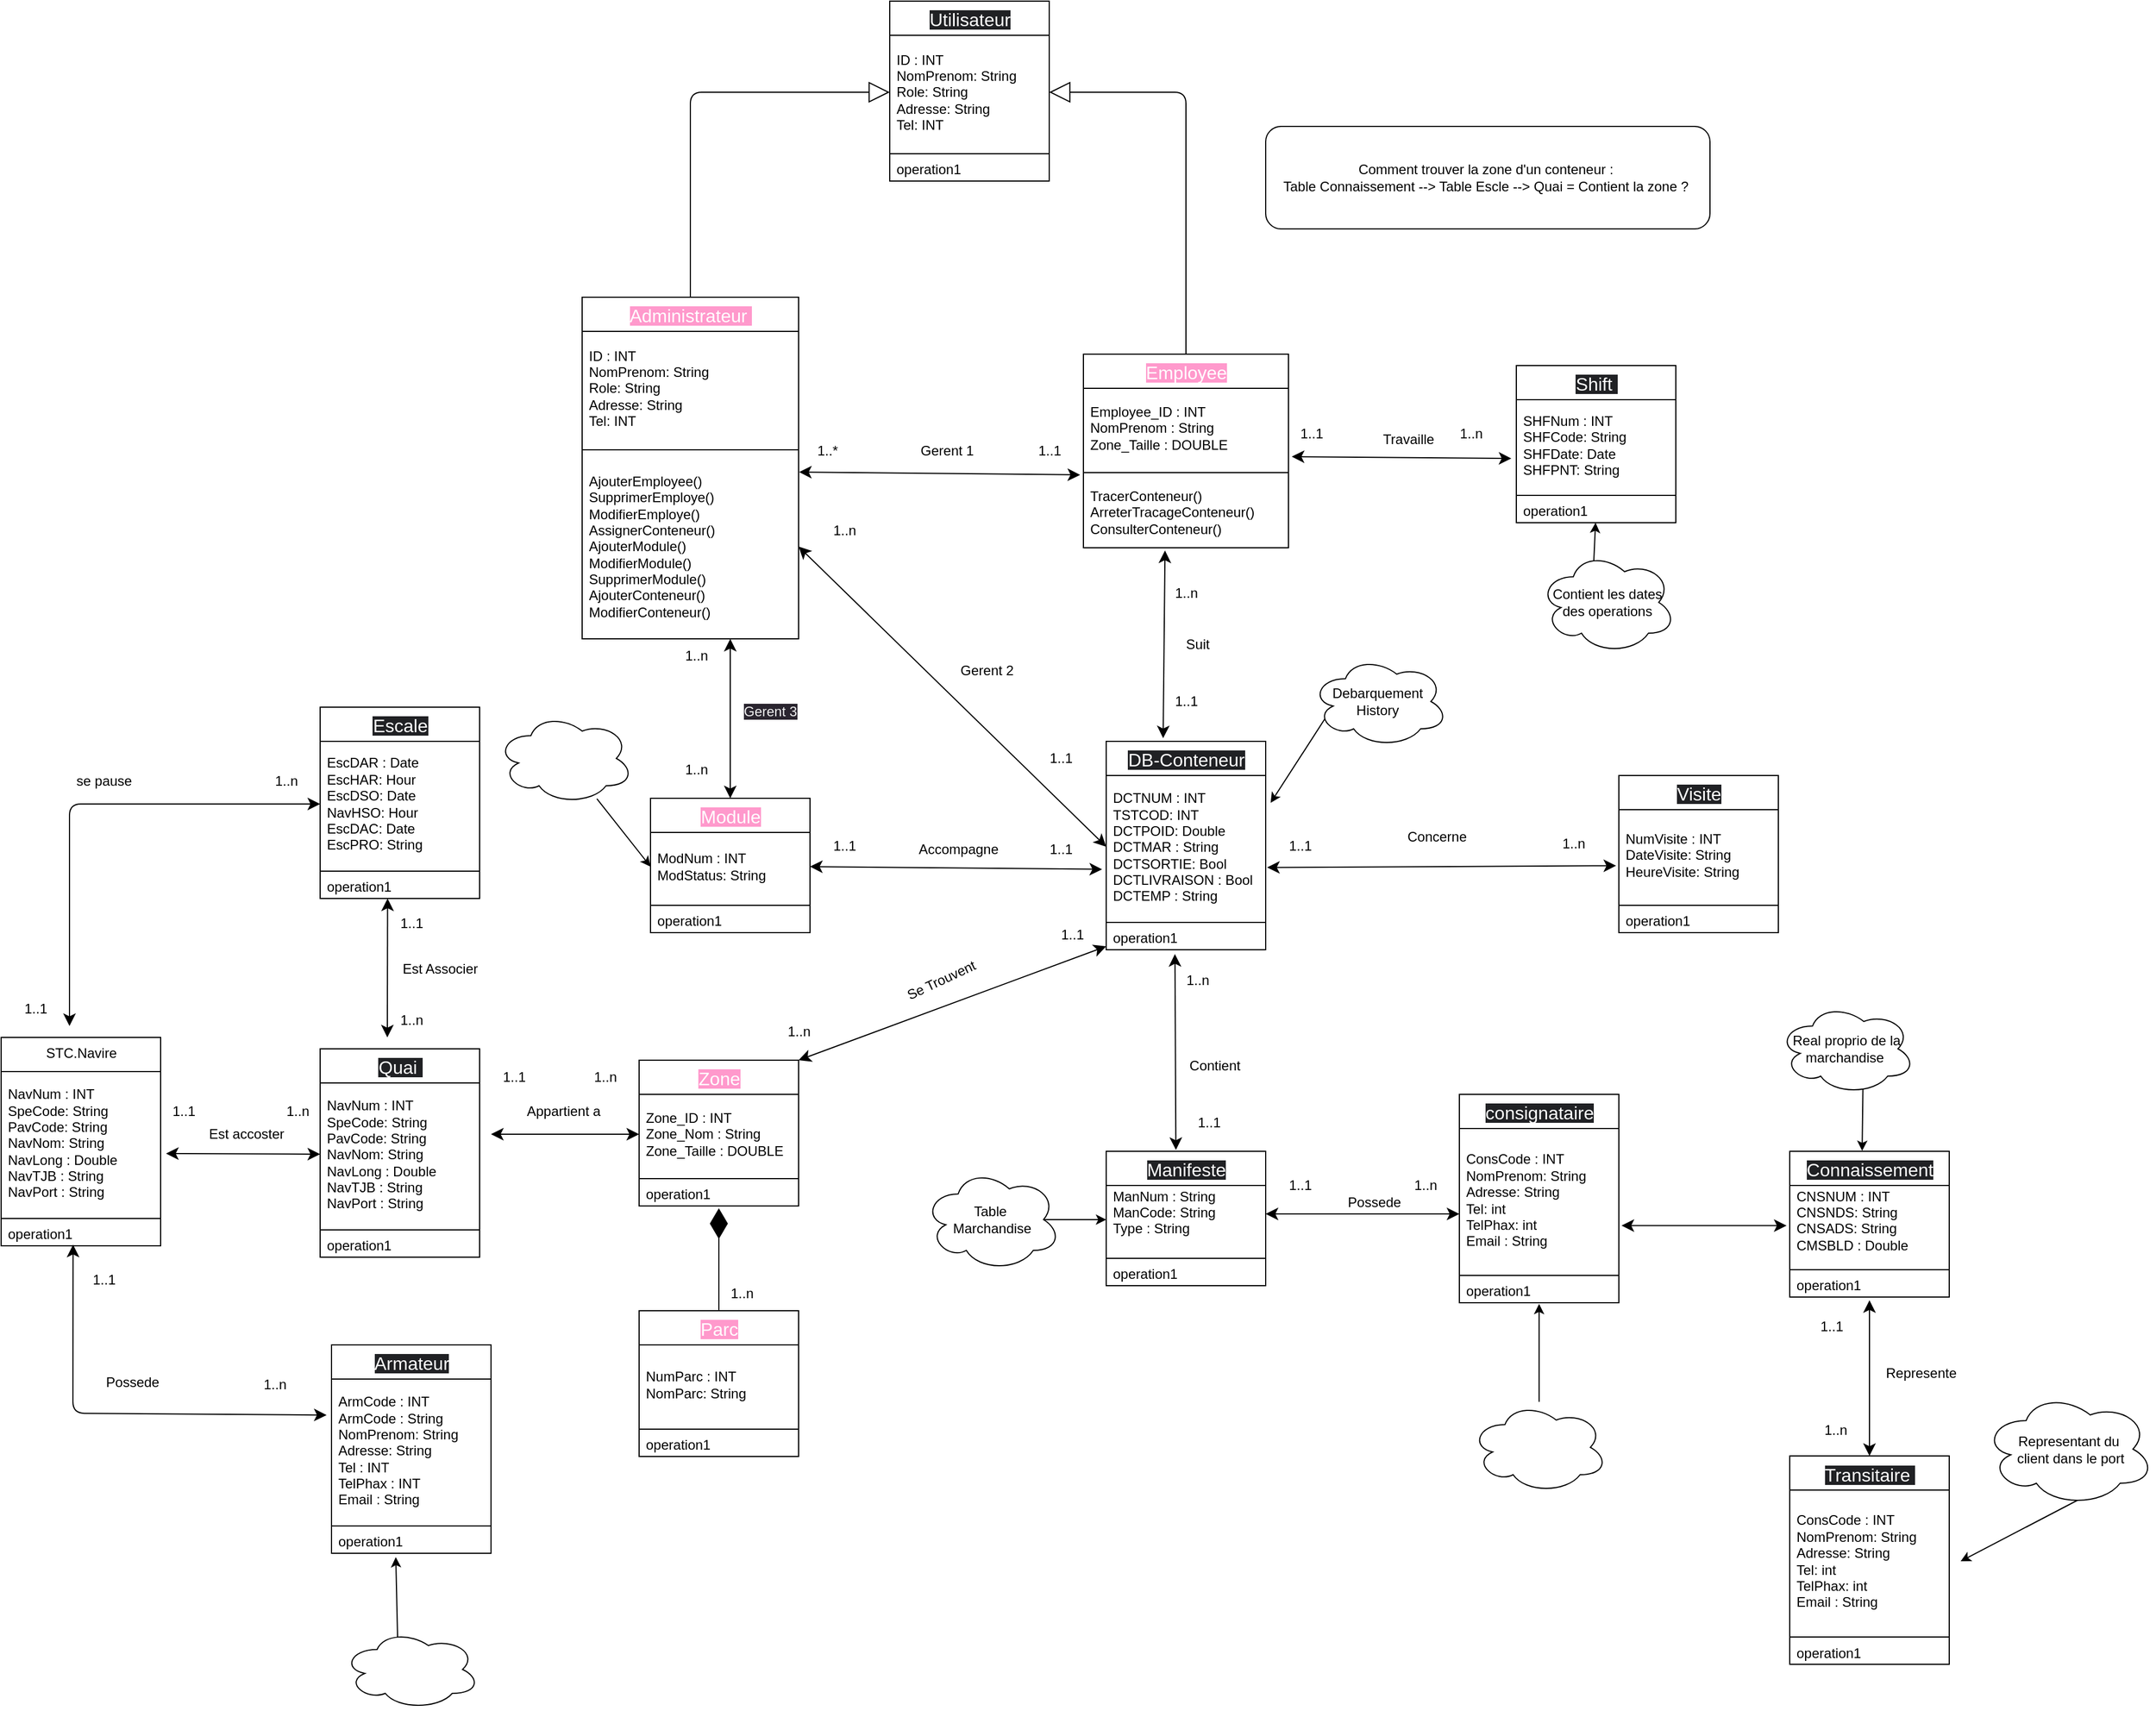 <mxfile>
    <diagram id="-SLYa7uZ8JZ05PMzf6wq" name="Page-1">
        <mxGraphModel dx="1922" dy="-532" grid="1" gridSize="10" guides="1" tooltips="1" connect="1" arrows="1" fold="1" page="1" pageScale="1" pageWidth="850" pageHeight="1100" math="0" shadow="0">
            <root>
                <mxCell id="0"/>
                <mxCell id="1" parent="0"/>
                <mxCell id="2" value="STC.Navire" style="swimlane;fontStyle=0;align=center;verticalAlign=top;childLayout=stackLayout;horizontal=1;startSize=30;horizontalStack=0;resizeParent=1;resizeParentMax=0;resizeLast=0;collapsible=0;marginBottom=0;html=1;" parent="1" vertex="1">
                    <mxGeometry x="-260" y="2230" width="140" height="183" as="geometry"/>
                </mxCell>
                <mxCell id="4" value="NavNum : INT&amp;nbsp;&lt;br&gt;SpeCode: String&lt;br&gt;PavCode: String&amp;nbsp;&lt;br&gt;NavNom: String&amp;nbsp;&lt;br&gt;NavLong : Double&amp;nbsp;&lt;br&gt;NavTJB : String&amp;nbsp;&lt;br&gt;NavPort : String&amp;nbsp;" style="text;html=1;strokeColor=none;fillColor=none;align=left;verticalAlign=middle;spacingLeft=4;spacingRight=4;overflow=hidden;rotatable=0;points=[[0,0.5],[1,0.5]];portConstraint=eastwest;" parent="2" vertex="1">
                    <mxGeometry y="30" width="140" height="125" as="geometry"/>
                </mxCell>
                <mxCell id="7" value="" style="line;strokeWidth=1;fillColor=none;align=left;verticalAlign=middle;spacingTop=-1;spacingLeft=3;spacingRight=3;rotatable=0;labelPosition=right;points=[];portConstraint=eastwest;" parent="2" vertex="1">
                    <mxGeometry y="155" width="140" height="8" as="geometry"/>
                </mxCell>
                <mxCell id="9" value="operation1" style="text;html=1;strokeColor=none;fillColor=none;align=left;verticalAlign=middle;spacingLeft=4;spacingRight=4;overflow=hidden;rotatable=0;points=[[0,0.5],[1,0.5]];portConstraint=eastwest;" parent="2" vertex="1">
                    <mxGeometry y="163" width="140" height="20" as="geometry"/>
                </mxCell>
                <mxCell id="14" value="&lt;span style=&quot;font-size: 16px; text-align: start; background-color: rgb(32, 33, 36);&quot;&gt;&lt;font color=&quot;#ffffff&quot;&gt;Armateur&lt;/font&gt;&lt;/span&gt;" style="swimlane;fontStyle=0;align=center;verticalAlign=top;childLayout=stackLayout;horizontal=1;startSize=30;horizontalStack=0;resizeParent=1;resizeParentMax=0;resizeLast=0;collapsible=0;marginBottom=0;html=1;" parent="1" vertex="1">
                    <mxGeometry x="30" y="2500" width="140" height="183" as="geometry"/>
                </mxCell>
                <mxCell id="15" value="ArmCode : INT&amp;nbsp;&lt;br&gt;ArmCode : String&lt;br&gt;NomPrenom: String&amp;nbsp;&lt;br&gt;Adresse: String&amp;nbsp;&lt;br&gt;Tel : INT&amp;nbsp;&lt;br&gt;TelPhax : INT&amp;nbsp;&lt;br&gt;Email : String&amp;nbsp;&amp;nbsp;" style="text;html=1;strokeColor=none;fillColor=none;align=left;verticalAlign=middle;spacingLeft=4;spacingRight=4;overflow=hidden;rotatable=0;points=[[0,0.5],[1,0.5]];portConstraint=eastwest;" parent="14" vertex="1">
                    <mxGeometry y="30" width="140" height="125" as="geometry"/>
                </mxCell>
                <mxCell id="16" value="" style="line;strokeWidth=1;fillColor=none;align=left;verticalAlign=middle;spacingTop=-1;spacingLeft=3;spacingRight=3;rotatable=0;labelPosition=right;points=[];portConstraint=eastwest;" parent="14" vertex="1">
                    <mxGeometry y="155" width="140" height="8" as="geometry"/>
                </mxCell>
                <mxCell id="17" value="operation1" style="text;html=1;strokeColor=none;fillColor=none;align=left;verticalAlign=middle;spacingLeft=4;spacingRight=4;overflow=hidden;rotatable=0;points=[[0,0.5],[1,0.5]];portConstraint=eastwest;" parent="14" vertex="1">
                    <mxGeometry y="163" width="140" height="20" as="geometry"/>
                </mxCell>
                <mxCell id="18" value="&lt;div style=&quot;text-align: start;&quot;&gt;&lt;font color=&quot;#ffffff&quot;&gt;&lt;span style=&quot;font-size: 16px; background-color: rgb(255, 153, 204);&quot;&gt;Module&lt;/span&gt;&lt;/font&gt;&lt;/div&gt;" style="swimlane;fontStyle=0;align=center;verticalAlign=top;childLayout=stackLayout;horizontal=1;startSize=30;horizontalStack=0;resizeParent=1;resizeParentMax=0;resizeLast=0;collapsible=0;marginBottom=0;html=1;" parent="1" vertex="1">
                    <mxGeometry x="310" y="2020" width="140" height="118" as="geometry"/>
                </mxCell>
                <mxCell id="19" value="ModNum : INT&amp;nbsp;&lt;br&gt;ModStatus: String&lt;br&gt;" style="text;html=1;strokeColor=none;fillColor=none;align=left;verticalAlign=middle;spacingLeft=4;spacingRight=4;overflow=hidden;rotatable=0;points=[[0,0.5],[1,0.5]];portConstraint=eastwest;" parent="18" vertex="1">
                    <mxGeometry y="30" width="140" height="60" as="geometry"/>
                </mxCell>
                <mxCell id="20" value="" style="line;strokeWidth=1;fillColor=none;align=left;verticalAlign=middle;spacingTop=-1;spacingLeft=3;spacingRight=3;rotatable=0;labelPosition=right;points=[];portConstraint=eastwest;" parent="18" vertex="1">
                    <mxGeometry y="90" width="140" height="8" as="geometry"/>
                </mxCell>
                <mxCell id="21" value="operation1" style="text;html=1;strokeColor=none;fillColor=none;align=left;verticalAlign=middle;spacingLeft=4;spacingRight=4;overflow=hidden;rotatable=0;points=[[0,0.5],[1,0.5]];portConstraint=eastwest;" parent="18" vertex="1">
                    <mxGeometry y="98" width="140" height="20" as="geometry"/>
                </mxCell>
                <mxCell id="26" value="&lt;div style=&quot;text-align: start;&quot;&gt;&lt;font color=&quot;#ffffff&quot;&gt;&lt;span style=&quot;font-size: 16px; background-color: rgb(32, 33, 36);&quot;&gt;Escale&lt;/span&gt;&lt;/font&gt;&lt;/div&gt;" style="swimlane;fontStyle=0;align=center;verticalAlign=top;childLayout=stackLayout;horizontal=1;startSize=30;horizontalStack=0;resizeParent=1;resizeParentMax=0;resizeLast=0;collapsible=0;marginBottom=0;html=1;" parent="1" vertex="1">
                    <mxGeometry x="20" y="1940" width="140" height="168" as="geometry"/>
                </mxCell>
                <mxCell id="27" value="EscDAR : Date&amp;nbsp;&lt;br&gt;EscHAR: Hour&lt;br&gt;EscDSO: Date&amp;nbsp;&lt;br&gt;NavHSO: Hour&amp;nbsp;&lt;br&gt;EscDAC: Date&lt;br&gt;EscPRO: String&amp;nbsp;" style="text;html=1;strokeColor=none;fillColor=none;align=left;verticalAlign=middle;spacingLeft=4;spacingRight=4;overflow=hidden;rotatable=0;points=[[0,0.5],[1,0.5]];portConstraint=eastwest;" parent="26" vertex="1">
                    <mxGeometry y="30" width="140" height="110" as="geometry"/>
                </mxCell>
                <mxCell id="28" value="" style="line;strokeWidth=1;fillColor=none;align=left;verticalAlign=middle;spacingTop=-1;spacingLeft=3;spacingRight=3;rotatable=0;labelPosition=right;points=[];portConstraint=eastwest;" parent="26" vertex="1">
                    <mxGeometry y="140" width="140" height="8" as="geometry"/>
                </mxCell>
                <mxCell id="29" value="operation1" style="text;html=1;strokeColor=none;fillColor=none;align=left;verticalAlign=middle;spacingLeft=4;spacingRight=4;overflow=hidden;rotatable=0;points=[[0,0.5],[1,0.5]];portConstraint=eastwest;" parent="26" vertex="1">
                    <mxGeometry y="148" width="140" height="20" as="geometry"/>
                </mxCell>
                <mxCell id="30" value="&lt;div style=&quot;text-align: start;&quot;&gt;&lt;font color=&quot;#ffffff&quot;&gt;&lt;span style=&quot;font-size: 16px; background-color: rgb(32, 33, 36);&quot;&gt;Manifeste&lt;/span&gt;&lt;/font&gt;&lt;/div&gt;" style="swimlane;fontStyle=0;align=center;verticalAlign=top;childLayout=stackLayout;horizontal=1;startSize=30;horizontalStack=0;resizeParent=1;resizeParentMax=0;resizeLast=0;collapsible=0;marginBottom=0;html=1;" parent="1" vertex="1">
                    <mxGeometry x="710" y="2330" width="140" height="118" as="geometry"/>
                </mxCell>
                <mxCell id="31" value="ManNum : String&lt;br&gt;ManCode: String&lt;br&gt;Type : String&amp;nbsp;&lt;br&gt;&lt;br&gt;" style="text;html=1;strokeColor=none;fillColor=none;align=left;verticalAlign=middle;spacingLeft=4;spacingRight=4;overflow=hidden;rotatable=0;points=[[0,0.5],[1,0.5]];portConstraint=eastwest;" parent="30" vertex="1">
                    <mxGeometry y="30" width="140" height="60" as="geometry"/>
                </mxCell>
                <mxCell id="32" value="" style="line;strokeWidth=1;fillColor=none;align=left;verticalAlign=middle;spacingTop=-1;spacingLeft=3;spacingRight=3;rotatable=0;labelPosition=right;points=[];portConstraint=eastwest;" parent="30" vertex="1">
                    <mxGeometry y="90" width="140" height="8" as="geometry"/>
                </mxCell>
                <mxCell id="33" value="operation1" style="text;html=1;strokeColor=none;fillColor=none;align=left;verticalAlign=middle;spacingLeft=4;spacingRight=4;overflow=hidden;rotatable=0;points=[[0,0.5],[1,0.5]];portConstraint=eastwest;" parent="30" vertex="1">
                    <mxGeometry y="98" width="140" height="20" as="geometry"/>
                </mxCell>
                <mxCell id="34" value="&lt;div style=&quot;text-align: start;&quot;&gt;&lt;font color=&quot;#ffffff&quot;&gt;&lt;span style=&quot;font-size: 16px; background-color: rgb(32, 33, 36);&quot;&gt;DB-Conteneur&lt;/span&gt;&lt;/font&gt;&lt;/div&gt;" style="swimlane;fontStyle=0;align=center;verticalAlign=top;childLayout=stackLayout;horizontal=1;startSize=30;horizontalStack=0;resizeParent=1;resizeParentMax=0;resizeLast=0;collapsible=0;marginBottom=0;html=1;" parent="1" vertex="1">
                    <mxGeometry x="710" y="1970" width="140" height="183" as="geometry"/>
                </mxCell>
                <mxCell id="35" value="DCTNUM : INT&amp;nbsp;&lt;br&gt;TSTCOD: INT&lt;br&gt;DCTPOID: Double&lt;br&gt;DCTMAR : String&lt;br&gt;DCTSORTIE: Bool&lt;br&gt;DCTLIVRAISON : Bool&lt;br&gt;DCTEMP : String" style="text;html=1;strokeColor=none;fillColor=none;align=left;verticalAlign=middle;spacingLeft=4;spacingRight=4;overflow=hidden;rotatable=0;points=[[0,0.5],[1,0.5]];portConstraint=eastwest;" parent="34" vertex="1">
                    <mxGeometry y="30" width="140" height="125" as="geometry"/>
                </mxCell>
                <mxCell id="36" value="" style="line;strokeWidth=1;fillColor=none;align=left;verticalAlign=middle;spacingTop=-1;spacingLeft=3;spacingRight=3;rotatable=0;labelPosition=right;points=[];portConstraint=eastwest;" parent="34" vertex="1">
                    <mxGeometry y="155" width="140" height="8" as="geometry"/>
                </mxCell>
                <mxCell id="37" value="operation1" style="text;html=1;strokeColor=none;fillColor=none;align=left;verticalAlign=middle;spacingLeft=4;spacingRight=4;overflow=hidden;rotatable=0;points=[[0,0.5],[1,0.5]];portConstraint=eastwest;" parent="34" vertex="1">
                    <mxGeometry y="163" width="140" height="20" as="geometry"/>
                </mxCell>
                <mxCell id="42" value="&lt;div style=&quot;text-align: start;&quot;&gt;&lt;font color=&quot;#ffffff&quot;&gt;&lt;span style=&quot;font-size: 16px; background-color: rgb(32, 33, 36);&quot;&gt;Shift&amp;nbsp;&lt;/span&gt;&lt;/font&gt;&lt;/div&gt;" style="swimlane;fontStyle=0;align=center;verticalAlign=top;childLayout=stackLayout;horizontal=1;startSize=30;horizontalStack=0;resizeParent=1;resizeParentMax=0;resizeLast=0;collapsible=0;marginBottom=0;html=1;" parent="1" vertex="1">
                    <mxGeometry x="1070" y="1640" width="140" height="138" as="geometry"/>
                </mxCell>
                <mxCell id="43" value="SHFNum : INT&amp;nbsp;&lt;br&gt;SHFCode: String&lt;br&gt;SHFDate: Date&lt;br&gt;SHFPNT: String&amp;nbsp;&amp;nbsp;" style="text;html=1;strokeColor=none;fillColor=none;align=left;verticalAlign=middle;spacingLeft=4;spacingRight=4;overflow=hidden;rotatable=0;points=[[0,0.5],[1,0.5]];portConstraint=eastwest;" parent="42" vertex="1">
                    <mxGeometry y="30" width="140" height="80" as="geometry"/>
                </mxCell>
                <mxCell id="44" value="" style="line;strokeWidth=1;fillColor=none;align=left;verticalAlign=middle;spacingTop=-1;spacingLeft=3;spacingRight=3;rotatable=0;labelPosition=right;points=[];portConstraint=eastwest;" parent="42" vertex="1">
                    <mxGeometry y="110" width="140" height="8" as="geometry"/>
                </mxCell>
                <mxCell id="45" value="operation1" style="text;html=1;strokeColor=none;fillColor=none;align=left;verticalAlign=middle;spacingLeft=4;spacingRight=4;overflow=hidden;rotatable=0;points=[[0,0.5],[1,0.5]];portConstraint=eastwest;" parent="42" vertex="1">
                    <mxGeometry y="118" width="140" height="20" as="geometry"/>
                </mxCell>
                <mxCell id="46" value="&lt;div style=&quot;text-align: start;&quot;&gt;&lt;font color=&quot;#ffffff&quot;&gt;&lt;span style=&quot;font-size: 16px; background-color: rgb(32, 33, 36);&quot;&gt;Utilisateur&lt;/span&gt;&lt;/font&gt;&lt;/div&gt;" style="swimlane;fontStyle=0;align=center;verticalAlign=top;childLayout=stackLayout;horizontal=1;startSize=30;horizontalStack=0;resizeParent=1;resizeParentMax=0;resizeLast=0;collapsible=0;marginBottom=0;html=1;" parent="1" vertex="1">
                    <mxGeometry x="520" y="1320" width="140" height="158" as="geometry"/>
                </mxCell>
                <mxCell id="47" value="ID : INT&amp;nbsp;&lt;br&gt;NomPrenom: String&lt;br&gt;Role: String&amp;nbsp;&lt;br&gt;Adresse: String&amp;nbsp;&lt;br&gt;Tel: INT&amp;nbsp;&amp;nbsp;&lt;br&gt;" style="text;html=1;strokeColor=none;fillColor=none;align=left;verticalAlign=middle;spacingLeft=4;spacingRight=4;overflow=hidden;rotatable=0;points=[[0,0.5],[1,0.5]];portConstraint=eastwest;" parent="46" vertex="1">
                    <mxGeometry y="30" width="140" height="100" as="geometry"/>
                </mxCell>
                <mxCell id="48" value="" style="line;strokeWidth=1;fillColor=none;align=left;verticalAlign=middle;spacingTop=-1;spacingLeft=3;spacingRight=3;rotatable=0;labelPosition=right;points=[];portConstraint=eastwest;" parent="46" vertex="1">
                    <mxGeometry y="130" width="140" height="8" as="geometry"/>
                </mxCell>
                <mxCell id="49" value="operation1" style="text;html=1;strokeColor=none;fillColor=none;align=left;verticalAlign=middle;spacingLeft=4;spacingRight=4;overflow=hidden;rotatable=0;points=[[0,0.5],[1,0.5]];portConstraint=eastwest;" parent="46" vertex="1">
                    <mxGeometry y="138" width="140" height="20" as="geometry"/>
                </mxCell>
                <mxCell id="50" value="&lt;div style=&quot;text-align: start;&quot;&gt;&lt;font color=&quot;#ffffff&quot;&gt;&lt;span style=&quot;font-size: 16px; background-color: rgb(255, 153, 204);&quot;&gt;Administrateur&amp;nbsp;&lt;/span&gt;&lt;/font&gt;&lt;/div&gt;" style="swimlane;fontStyle=0;align=center;verticalAlign=top;childLayout=stackLayout;horizontal=1;startSize=30;horizontalStack=0;resizeParent=1;resizeParentMax=0;resizeLast=0;collapsible=0;marginBottom=0;html=1;" parent="1" vertex="1">
                    <mxGeometry x="250" y="1580" width="190" height="300" as="geometry"/>
                </mxCell>
                <mxCell id="51" value="ID : INT&amp;nbsp;&lt;br&gt;NomPrenom: String&lt;br&gt;Role: String&amp;nbsp;&lt;br&gt;Adresse: String&amp;nbsp;&lt;br&gt;Tel: INT&amp;nbsp;&amp;nbsp;" style="text;html=1;strokeColor=none;fillColor=none;align=left;verticalAlign=middle;spacingLeft=4;spacingRight=4;overflow=hidden;rotatable=0;points=[[0,0.5],[1,0.5]];portConstraint=eastwest;" parent="50" vertex="1">
                    <mxGeometry y="30" width="190" height="100" as="geometry"/>
                </mxCell>
                <mxCell id="52" value="" style="line;strokeWidth=1;fillColor=none;align=left;verticalAlign=middle;spacingTop=-1;spacingLeft=3;spacingRight=3;rotatable=0;labelPosition=right;points=[];portConstraint=eastwest;" parent="50" vertex="1">
                    <mxGeometry y="130" width="190" height="8" as="geometry"/>
                </mxCell>
                <mxCell id="53" value="AjouterEmployee()&amp;nbsp;&lt;br&gt;SupprimerEmploye()&lt;br&gt;ModifierEmploye()&lt;br&gt;AssignerConteneur()&lt;br&gt;AjouterModule()&lt;br&gt;ModifierModule()&lt;br&gt;SupprimerModule()&lt;br&gt;AjouterConteneur()&lt;br&gt;ModifierConteneur()" style="text;html=1;strokeColor=none;fillColor=none;align=left;verticalAlign=middle;spacingLeft=4;spacingRight=4;overflow=hidden;rotatable=0;points=[[0,0.5],[1,0.5]];portConstraint=eastwest;" parent="50" vertex="1">
                    <mxGeometry y="138" width="190" height="162" as="geometry"/>
                </mxCell>
                <mxCell id="54" value="&lt;div style=&quot;text-align: start;&quot;&gt;&lt;font color=&quot;#ffffff&quot;&gt;&lt;span style=&quot;font-size: 16px; background-color: rgb(255, 153, 204);&quot;&gt;Parc&lt;/span&gt;&lt;/font&gt;&lt;/div&gt;" style="swimlane;fontStyle=0;align=center;verticalAlign=top;childLayout=stackLayout;horizontal=1;startSize=30;horizontalStack=0;resizeParent=1;resizeParentMax=0;resizeLast=0;collapsible=0;marginBottom=0;html=1;" parent="1" vertex="1">
                    <mxGeometry x="300" y="2470" width="140" height="128" as="geometry"/>
                </mxCell>
                <mxCell id="55" value="NumParc : INT&amp;nbsp;&lt;br&gt;NomParc: String&lt;br&gt;" style="text;html=1;strokeColor=none;fillColor=none;align=left;verticalAlign=middle;spacingLeft=4;spacingRight=4;overflow=hidden;rotatable=0;points=[[0,0.5],[1,0.5]];portConstraint=eastwest;" parent="54" vertex="1">
                    <mxGeometry y="30" width="140" height="70" as="geometry"/>
                </mxCell>
                <mxCell id="56" value="" style="line;strokeWidth=1;fillColor=none;align=left;verticalAlign=middle;spacingTop=-1;spacingLeft=3;spacingRight=3;rotatable=0;labelPosition=right;points=[];portConstraint=eastwest;" parent="54" vertex="1">
                    <mxGeometry y="100" width="140" height="8" as="geometry"/>
                </mxCell>
                <mxCell id="57" value="operation1" style="text;html=1;strokeColor=none;fillColor=none;align=left;verticalAlign=middle;spacingLeft=4;spacingRight=4;overflow=hidden;rotatable=0;points=[[0,0.5],[1,0.5]];portConstraint=eastwest;" parent="54" vertex="1">
                    <mxGeometry y="108" width="140" height="20" as="geometry"/>
                </mxCell>
                <mxCell id="58" value="&lt;div style=&quot;text-align: start;&quot;&gt;&lt;font color=&quot;#ffffff&quot;&gt;&lt;span style=&quot;font-size: 16px; background-color: rgb(255, 153, 204);&quot;&gt;Zone&lt;/span&gt;&lt;/font&gt;&lt;/div&gt;" style="swimlane;fontStyle=0;align=center;verticalAlign=top;childLayout=stackLayout;horizontal=1;startSize=30;horizontalStack=0;resizeParent=1;resizeParentMax=0;resizeLast=0;collapsible=0;marginBottom=0;html=1;" parent="1" vertex="1">
                    <mxGeometry x="300" y="2250" width="140" height="128" as="geometry"/>
                </mxCell>
                <mxCell id="59" value="Zone_ID : INT&lt;br&gt;Zone_Nom : String&amp;nbsp;&lt;br&gt;Zone_Taille : DOUBLE" style="text;html=1;strokeColor=none;fillColor=none;align=left;verticalAlign=middle;spacingLeft=4;spacingRight=4;overflow=hidden;rotatable=0;points=[[0,0.5],[1,0.5]];portConstraint=eastwest;" parent="58" vertex="1">
                    <mxGeometry y="30" width="140" height="70" as="geometry"/>
                </mxCell>
                <mxCell id="60" value="" style="line;strokeWidth=1;fillColor=none;align=left;verticalAlign=middle;spacingTop=-1;spacingLeft=3;spacingRight=3;rotatable=0;labelPosition=right;points=[];portConstraint=eastwest;" parent="58" vertex="1">
                    <mxGeometry y="100" width="140" height="8" as="geometry"/>
                </mxCell>
                <mxCell id="61" value="operation1" style="text;html=1;strokeColor=none;fillColor=none;align=left;verticalAlign=middle;spacingLeft=4;spacingRight=4;overflow=hidden;rotatable=0;points=[[0,0.5],[1,0.5]];portConstraint=eastwest;" parent="58" vertex="1">
                    <mxGeometry y="108" width="140" height="20" as="geometry"/>
                </mxCell>
                <mxCell id="227" style="edgeStyle=none;html=1;exitX=0.4;exitY=0.1;exitDx=0;exitDy=0;exitPerimeter=0;entryX=0.403;entryY=1.17;entryDx=0;entryDy=0;entryPerimeter=0;" edge="1" parent="1" source="70" target="17">
                    <mxGeometry relative="1" as="geometry"/>
                </mxCell>
                <mxCell id="70" value="Propriaitaire du&amp;nbsp;&lt;br&gt;Navire" style="ellipse;shape=cloud;whiteSpace=wrap;html=1;labelBackgroundColor=none;fontFamily=Helvetica;fontColor=#FFFFFF;" parent="1" vertex="1">
                    <mxGeometry x="40" y="2750" width="120" height="70" as="geometry"/>
                </mxCell>
                <mxCell id="76" style="edgeStyle=none;html=1;fontFamily=Helvetica;fontColor=#FFFFFF;entryX=0.5;entryY=1.05;entryDx=0;entryDy=0;entryPerimeter=0;" parent="1" source="71" target="189" edge="1">
                    <mxGeometry relative="1" as="geometry">
                        <mxPoint x="1380" y="2490" as="targetPoint"/>
                    </mxGeometry>
                </mxCell>
                <mxCell id="71" value="Table Client" style="ellipse;shape=cloud;whiteSpace=wrap;html=1;labelBackgroundColor=none;fontFamily=Helvetica;fontColor=#FFFFFF;" parent="1" vertex="1">
                    <mxGeometry x="1030" y="2550" width="120" height="80" as="geometry"/>
                </mxCell>
                <mxCell id="74" style="edgeStyle=none;html=1;entryX=0;entryY=0.5;entryDx=0;entryDy=0;fontFamily=Helvetica;fontColor=#FFFFFF;" parent="1" source="73" target="19" edge="1">
                    <mxGeometry relative="1" as="geometry"/>
                </mxCell>
                <mxCell id="73" value="Ensemble de&amp;nbsp;&lt;br&gt;Pieces pour&amp;nbsp;&lt;br&gt;le suivie&amp;nbsp;" style="ellipse;shape=cloud;whiteSpace=wrap;html=1;labelBackgroundColor=none;fontFamily=Helvetica;fontColor=#FFFFFF;" parent="1" vertex="1">
                    <mxGeometry x="175" y="1945" width="120" height="80" as="geometry"/>
                </mxCell>
                <mxCell id="83" value="&lt;div style=&quot;text-align: start;&quot;&gt;&lt;font color=&quot;#ffffff&quot;&gt;&lt;span style=&quot;font-size: 16px; background-color: rgb(32, 33, 36);&quot;&gt;Transitaire&amp;nbsp;&lt;/span&gt;&lt;/font&gt;&lt;/div&gt;" style="swimlane;fontStyle=0;align=center;verticalAlign=top;childLayout=stackLayout;horizontal=1;startSize=30;horizontalStack=0;resizeParent=1;resizeParentMax=0;resizeLast=0;collapsible=0;marginBottom=0;html=1;" parent="1" vertex="1">
                    <mxGeometry x="1310" y="2597.5" width="140" height="183" as="geometry"/>
                </mxCell>
                <mxCell id="84" value="ConsCode : INT&amp;nbsp;&lt;br&gt;NomPrenom: String&lt;br&gt;Adresse: String&amp;nbsp;&lt;br&gt;Tel: int&lt;br&gt;TelPhax: int&amp;nbsp;&lt;br&gt;Email : String&amp;nbsp;" style="text;html=1;strokeColor=none;fillColor=none;align=left;verticalAlign=middle;spacingLeft=4;spacingRight=4;overflow=hidden;rotatable=0;points=[[0,0.5],[1,0.5]];portConstraint=eastwest;" parent="83" vertex="1">
                    <mxGeometry y="30" width="140" height="125" as="geometry"/>
                </mxCell>
                <mxCell id="85" value="" style="line;strokeWidth=1;fillColor=none;align=left;verticalAlign=middle;spacingTop=-1;spacingLeft=3;spacingRight=3;rotatable=0;labelPosition=right;points=[];portConstraint=eastwest;" parent="83" vertex="1">
                    <mxGeometry y="155" width="140" height="8" as="geometry"/>
                </mxCell>
                <mxCell id="86" value="operation1" style="text;html=1;strokeColor=none;fillColor=none;align=left;verticalAlign=middle;spacingLeft=4;spacingRight=4;overflow=hidden;rotatable=0;points=[[0,0.5],[1,0.5]];portConstraint=eastwest;" parent="83" vertex="1">
                    <mxGeometry y="163" width="140" height="20" as="geometry"/>
                </mxCell>
                <mxCell id="88" style="edgeStyle=none;html=1;exitX=0.55;exitY=0.95;exitDx=0;exitDy=0;exitPerimeter=0;" parent="1" source="87" edge="1">
                    <mxGeometry relative="1" as="geometry">
                        <mxPoint x="1378.611" y="2579.997" as="sourcePoint"/>
                        <mxPoint x="1460" y="2690" as="targetPoint"/>
                    </mxGeometry>
                </mxCell>
                <mxCell id="87" value="Representant du&lt;br&gt;&amp;nbsp;client dans le port" style="ellipse;shape=cloud;whiteSpace=wrap;html=1;" parent="1" vertex="1">
                    <mxGeometry x="1480" y="2541.5" width="150" height="100" as="geometry"/>
                </mxCell>
                <mxCell id="90" style="edgeStyle=none;html=1;exitX=0.625;exitY=0.2;exitDx=0;exitDy=0;exitPerimeter=0;entryX=0.454;entryY=-0.003;entryDx=0;entryDy=0;entryPerimeter=0;" parent="1" source="89" target="181" edge="1">
                    <mxGeometry relative="1" as="geometry">
                        <mxPoint x="1370" y="2470" as="targetPoint"/>
                    </mxGeometry>
                </mxCell>
                <mxCell id="89" value="Real proprio de la marchandise&amp;nbsp;" style="ellipse;shape=cloud;whiteSpace=wrap;html=1;" parent="1" vertex="1">
                    <mxGeometry x="1300" y="2200" width="120" height="80" as="geometry"/>
                </mxCell>
                <mxCell id="92" style="edgeStyle=none;html=1;exitX=0.16;exitY=0.55;exitDx=0;exitDy=0;exitPerimeter=0;entryX=1.031;entryY=0.192;entryDx=0;entryDy=0;entryPerimeter=0;" parent="1" source="91" target="35" edge="1">
                    <mxGeometry relative="1" as="geometry"/>
                </mxCell>
                <mxCell id="91" value="Debarquement&amp;nbsp;&lt;br&gt;History&amp;nbsp;" style="ellipse;shape=cloud;whiteSpace=wrap;html=1;" parent="1" vertex="1">
                    <mxGeometry x="890" y="1895" width="120" height="80" as="geometry"/>
                </mxCell>
                <mxCell id="93" value="&lt;div style=&quot;text-align: start;&quot;&gt;&lt;font color=&quot;#ffffff&quot;&gt;&lt;span style=&quot;font-size: 16px; background-color: rgb(32, 33, 36);&quot;&gt;Visite&lt;/span&gt;&lt;/font&gt;&lt;/div&gt;" style="swimlane;fontStyle=0;align=center;verticalAlign=top;childLayout=stackLayout;horizontal=1;startSize=30;horizontalStack=0;resizeParent=1;resizeParentMax=0;resizeLast=0;collapsible=0;marginBottom=0;html=1;" parent="1" vertex="1">
                    <mxGeometry x="1160" y="2000" width="140" height="138" as="geometry"/>
                </mxCell>
                <mxCell id="94" value="NumVisite : INT&amp;nbsp;&lt;br&gt;DateVisite: String&lt;br&gt;HeureVisite: String&amp;nbsp;" style="text;html=1;strokeColor=none;fillColor=none;align=left;verticalAlign=middle;spacingLeft=4;spacingRight=4;overflow=hidden;rotatable=0;points=[[0,0.5],[1,0.5]];portConstraint=eastwest;" parent="93" vertex="1">
                    <mxGeometry y="30" width="140" height="80" as="geometry"/>
                </mxCell>
                <mxCell id="95" value="" style="line;strokeWidth=1;fillColor=none;align=left;verticalAlign=middle;spacingTop=-1;spacingLeft=3;spacingRight=3;rotatable=0;labelPosition=right;points=[];portConstraint=eastwest;" parent="93" vertex="1">
                    <mxGeometry y="110" width="140" height="8" as="geometry"/>
                </mxCell>
                <mxCell id="96" value="operation1" style="text;html=1;strokeColor=none;fillColor=none;align=left;verticalAlign=middle;spacingLeft=4;spacingRight=4;overflow=hidden;rotatable=0;points=[[0,0.5],[1,0.5]];portConstraint=eastwest;" parent="93" vertex="1">
                    <mxGeometry y="118" width="140" height="20" as="geometry"/>
                </mxCell>
                <mxCell id="98" style="edgeStyle=none;html=1;exitX=0.4;exitY=0.1;exitDx=0;exitDy=0;exitPerimeter=0;" parent="1" source="97" target="45" edge="1">
                    <mxGeometry relative="1" as="geometry"/>
                </mxCell>
                <mxCell id="97" value="Contient les dates des operations" style="ellipse;shape=cloud;whiteSpace=wrap;html=1;" parent="1" vertex="1">
                    <mxGeometry x="1090" y="1803" width="120" height="90" as="geometry"/>
                </mxCell>
                <mxCell id="99" value="Comment trouver la zone d'un conteneur :&amp;nbsp;&lt;br&gt;Table Connaissement --&amp;gt; Table Escle --&amp;gt; Quai = Contient la zone ?&amp;nbsp;" style="rounded=1;whiteSpace=wrap;html=1;" parent="1" vertex="1">
                    <mxGeometry x="850" y="1430" width="390" height="90" as="geometry"/>
                </mxCell>
                <mxCell id="101" value="&lt;div style=&quot;text-align: start;&quot;&gt;&lt;font color=&quot;#ffffff&quot;&gt;&lt;span style=&quot;font-size: 16px; background-color: rgb(255, 153, 204);&quot;&gt;Employee&lt;/span&gt;&lt;/font&gt;&lt;/div&gt;" style="swimlane;fontStyle=0;align=center;verticalAlign=top;childLayout=stackLayout;horizontal=1;startSize=30;horizontalStack=0;resizeParent=1;resizeParentMax=0;resizeLast=0;collapsible=0;marginBottom=0;html=1;" parent="1" vertex="1">
                    <mxGeometry x="690" y="1630" width="180" height="170" as="geometry"/>
                </mxCell>
                <mxCell id="102" value="Employee_ID : INT&lt;br&gt;NomPrenom : String&amp;nbsp;&lt;br&gt;Zone_Taille : DOUBLE" style="text;html=1;strokeColor=none;fillColor=none;align=left;verticalAlign=middle;spacingLeft=4;spacingRight=4;overflow=hidden;rotatable=0;points=[[0,0.5],[1,0.5]];portConstraint=eastwest;" parent="101" vertex="1">
                    <mxGeometry y="30" width="180" height="70" as="geometry"/>
                </mxCell>
                <mxCell id="103" value="" style="line;strokeWidth=1;fillColor=none;align=left;verticalAlign=middle;spacingTop=-1;spacingLeft=3;spacingRight=3;rotatable=0;labelPosition=right;points=[];portConstraint=eastwest;" parent="101" vertex="1">
                    <mxGeometry y="100" width="180" height="8" as="geometry"/>
                </mxCell>
                <mxCell id="104" value="TracerConteneur()&lt;br&gt;ArreterTracageConteneur()&lt;br&gt;ConsulterConteneur()" style="text;html=1;strokeColor=none;fillColor=none;align=left;verticalAlign=middle;spacingLeft=4;spacingRight=4;overflow=hidden;rotatable=0;points=[[0,0.5],[1,0.5]];portConstraint=eastwest;" parent="101" vertex="1">
                    <mxGeometry y="108" width="180" height="62" as="geometry"/>
                </mxCell>
                <mxCell id="121" value="Gerent 1" style="text;html=1;align=center;verticalAlign=middle;resizable=0;points=[];autosize=1;strokeColor=none;fillColor=none;" parent="1" vertex="1">
                    <mxGeometry x="535" y="1700" width="70" height="30" as="geometry"/>
                </mxCell>
                <mxCell id="122" value="1..*" style="text;html=1;align=center;verticalAlign=middle;resizable=0;points=[];autosize=1;strokeColor=none;fillColor=none;" parent="1" vertex="1">
                    <mxGeometry x="445" y="1700" width="40" height="30" as="geometry"/>
                </mxCell>
                <mxCell id="123" value="1..1" style="text;html=1;align=center;verticalAlign=middle;resizable=0;points=[];autosize=1;strokeColor=none;fillColor=none;" parent="1" vertex="1">
                    <mxGeometry x="640" y="1700" width="40" height="30" as="geometry"/>
                </mxCell>
                <mxCell id="129" value="Suit" style="text;html=1;align=center;verticalAlign=middle;resizable=0;points=[];autosize=1;strokeColor=none;fillColor=none;" parent="1" vertex="1">
                    <mxGeometry x="770" y="1870" width="40" height="30" as="geometry"/>
                </mxCell>
                <mxCell id="130" value="1..1" style="text;html=1;align=center;verticalAlign=middle;resizable=0;points=[];autosize=1;strokeColor=none;fillColor=none;" parent="1" vertex="1">
                    <mxGeometry x="760" y="1920" width="40" height="30" as="geometry"/>
                </mxCell>
                <mxCell id="131" value="1..n" style="text;html=1;align=center;verticalAlign=middle;resizable=0;points=[];autosize=1;strokeColor=none;fillColor=none;" parent="1" vertex="1">
                    <mxGeometry x="760" y="1825" width="40" height="30" as="geometry"/>
                </mxCell>
                <mxCell id="133" value="1..n" style="text;html=1;align=center;verticalAlign=middle;resizable=0;points=[];autosize=1;strokeColor=none;fillColor=none;" parent="1" vertex="1">
                    <mxGeometry x="460" y="1770" width="40" height="30" as="geometry"/>
                </mxCell>
                <mxCell id="134" value="Gerent 2" style="text;html=1;align=center;verticalAlign=middle;resizable=0;points=[];autosize=1;strokeColor=none;fillColor=none;" parent="1" vertex="1">
                    <mxGeometry x="570" y="1893" width="70" height="30" as="geometry"/>
                </mxCell>
                <mxCell id="136" value="1..1" style="text;html=1;align=center;verticalAlign=middle;resizable=0;points=[];autosize=1;strokeColor=none;fillColor=none;" parent="1" vertex="1">
                    <mxGeometry x="650" y="1970" width="40" height="30" as="geometry"/>
                </mxCell>
                <mxCell id="139" value="" style="edgeStyle=none;orthogonalLoop=1;jettySize=auto;html=1;endArrow=classic;startArrow=classic;endSize=8;startSize=8;exitX=1.002;exitY=0.096;exitDx=0;exitDy=0;exitPerimeter=0;entryX=-0.016;entryY=-0.032;entryDx=0;entryDy=0;entryPerimeter=0;" parent="1" source="53" target="104" edge="1">
                    <mxGeometry width="100" relative="1" as="geometry">
                        <mxPoint x="570" y="1770" as="sourcePoint"/>
                        <mxPoint x="670" y="1770" as="targetPoint"/>
                        <Array as="points"/>
                    </mxGeometry>
                </mxCell>
                <mxCell id="140" value="" style="edgeStyle=none;orthogonalLoop=1;jettySize=auto;html=1;endArrow=classic;startArrow=classic;endSize=8;startSize=8;exitX=1.016;exitY=0.857;exitDx=0;exitDy=0;exitPerimeter=0;entryX=-0.031;entryY=0.645;entryDx=0;entryDy=0;entryPerimeter=0;" parent="1" source="102" target="43" edge="1">
                    <mxGeometry width="100" relative="1" as="geometry">
                        <mxPoint x="920" y="1720" as="sourcePoint"/>
                        <mxPoint x="1020" y="1720" as="targetPoint"/>
                        <Array as="points"/>
                    </mxGeometry>
                </mxCell>
                <mxCell id="141" value="Travaille" style="text;html=1;align=center;verticalAlign=middle;resizable=0;points=[];autosize=1;strokeColor=none;fillColor=none;" parent="1" vertex="1">
                    <mxGeometry x="940" y="1690" width="70" height="30" as="geometry"/>
                </mxCell>
                <mxCell id="142" value="1..1" style="text;html=1;align=center;verticalAlign=middle;resizable=0;points=[];autosize=1;strokeColor=none;fillColor=none;" parent="1" vertex="1">
                    <mxGeometry x="870" y="1685" width="40" height="30" as="geometry"/>
                </mxCell>
                <mxCell id="143" value="1..n" style="text;html=1;align=center;verticalAlign=middle;resizable=0;points=[];autosize=1;strokeColor=none;fillColor=none;" parent="1" vertex="1">
                    <mxGeometry x="1010" y="1685" width="40" height="30" as="geometry"/>
                </mxCell>
                <mxCell id="144" value="" style="edgeStyle=none;orthogonalLoop=1;jettySize=auto;html=1;endArrow=classic;startArrow=classic;endSize=8;startSize=8;exitX=1;exitY=0.5;exitDx=0;exitDy=0;entryX=0;entryY=0.5;entryDx=0;entryDy=0;" parent="1" source="53" target="35" edge="1">
                    <mxGeometry width="100" relative="1" as="geometry">
                        <mxPoint x="510" y="1970" as="sourcePoint"/>
                        <mxPoint x="610" y="1970" as="targetPoint"/>
                        <Array as="points"/>
                    </mxGeometry>
                </mxCell>
                <mxCell id="145" value="" style="edgeStyle=none;orthogonalLoop=1;jettySize=auto;html=1;endArrow=classic;startArrow=classic;endSize=8;startSize=8;exitX=0.398;exitY=1.039;exitDx=0;exitDy=0;exitPerimeter=0;entryX=0.357;entryY=-0.015;entryDx=0;entryDy=0;entryPerimeter=0;" parent="1" source="104" target="34" edge="1">
                    <mxGeometry width="100" relative="1" as="geometry">
                        <mxPoint x="730" y="1880" as="sourcePoint"/>
                        <mxPoint x="830" y="1880" as="targetPoint"/>
                        <Array as="points"/>
                    </mxGeometry>
                </mxCell>
                <mxCell id="151" value="" style="edgeStyle=none;orthogonalLoop=1;jettySize=auto;html=1;endArrow=classic;startArrow=classic;endSize=8;startSize=8;exitX=1;exitY=0.5;exitDx=0;exitDy=0;entryX=-0.026;entryY=0.659;entryDx=0;entryDy=0;entryPerimeter=0;" parent="1" source="19" target="35" edge="1">
                    <mxGeometry width="100" relative="1" as="geometry">
                        <mxPoint x="600" y="2190" as="sourcePoint"/>
                        <mxPoint x="700" y="2190" as="targetPoint"/>
                        <Array as="points"/>
                    </mxGeometry>
                </mxCell>
                <mxCell id="152" value="Accompagne" style="text;html=1;align=center;verticalAlign=middle;resizable=0;points=[];autosize=1;strokeColor=none;fillColor=none;" parent="1" vertex="1">
                    <mxGeometry x="535" y="2050" width="90" height="30" as="geometry"/>
                </mxCell>
                <mxCell id="153" value="1..1" style="text;html=1;align=center;verticalAlign=middle;resizable=0;points=[];autosize=1;strokeColor=none;fillColor=none;" parent="1" vertex="1">
                    <mxGeometry x="460" y="2046.5" width="40" height="30" as="geometry"/>
                </mxCell>
                <mxCell id="154" value="1..1" style="text;html=1;align=center;verticalAlign=middle;resizable=0;points=[];autosize=1;strokeColor=none;fillColor=none;" parent="1" vertex="1">
                    <mxGeometry x="650" y="2050" width="40" height="30" as="geometry"/>
                </mxCell>
                <mxCell id="155" value="" style="edgeStyle=none;orthogonalLoop=1;jettySize=auto;html=1;endArrow=classic;startArrow=classic;endSize=8;startSize=8;entryX=0.5;entryY=0;entryDx=0;entryDy=0;" parent="1" target="18" edge="1">
                    <mxGeometry width="100" relative="1" as="geometry">
                        <mxPoint x="380" y="1880" as="sourcePoint"/>
                        <mxPoint x="410" y="1930" as="targetPoint"/>
                        <Array as="points"/>
                    </mxGeometry>
                </mxCell>
                <mxCell id="156" value="&lt;span style=&quot;color: rgb(240, 240, 240); font-family: Helvetica; font-size: 12px; font-style: normal; font-variant-ligatures: normal; font-variant-caps: normal; font-weight: 400; letter-spacing: normal; orphans: 2; text-align: center; text-indent: 0px; text-transform: none; widows: 2; word-spacing: 0px; -webkit-text-stroke-width: 0px; background-color: rgb(42, 37, 47); text-decoration-thickness: initial; text-decoration-style: initial; text-decoration-color: initial; float: none; display: inline !important;&quot;&gt;Gerent 3&lt;/span&gt;" style="text;whiteSpace=wrap;html=1;" parent="1" vertex="1">
                    <mxGeometry x="390" y="1930" width="80" height="40" as="geometry"/>
                </mxCell>
                <mxCell id="157" value="1..n" style="text;html=1;align=center;verticalAlign=middle;resizable=0;points=[];autosize=1;strokeColor=none;fillColor=none;" parent="1" vertex="1">
                    <mxGeometry x="330" y="1880" width="40" height="30" as="geometry"/>
                </mxCell>
                <mxCell id="158" value="1..n" style="text;html=1;align=center;verticalAlign=middle;resizable=0;points=[];autosize=1;strokeColor=none;fillColor=none;" parent="1" vertex="1">
                    <mxGeometry x="330" y="1980" width="40" height="30" as="geometry"/>
                </mxCell>
                <mxCell id="159" style="edgeStyle=none;html=1;exitX=0.875;exitY=0.5;exitDx=0;exitDy=0;exitPerimeter=0;entryX=0;entryY=0.5;entryDx=0;entryDy=0;" parent="1" source="160" target="31" edge="1">
                    <mxGeometry relative="1" as="geometry">
                        <mxPoint x="596.58" y="2469.41" as="targetPoint"/>
                    </mxGeometry>
                </mxCell>
                <mxCell id="160" value="Table&amp;nbsp;&lt;br&gt;Marchandise" style="ellipse;shape=cloud;whiteSpace=wrap;html=1;" parent="1" vertex="1">
                    <mxGeometry x="550" y="2345" width="120" height="90" as="geometry"/>
                </mxCell>
                <mxCell id="161" value="" style="edgeStyle=none;orthogonalLoop=1;jettySize=auto;html=1;endArrow=classic;startArrow=classic;endSize=8;startSize=8;exitX=0.431;exitY=1.19;exitDx=0;exitDy=0;exitPerimeter=0;entryX=0.437;entryY=-0.01;entryDx=0;entryDy=0;entryPerimeter=0;" parent="1" source="37" target="30" edge="1">
                    <mxGeometry width="100" relative="1" as="geometry">
                        <mxPoint x="750" y="2240" as="sourcePoint"/>
                        <mxPoint x="850" y="2240" as="targetPoint"/>
                        <Array as="points"/>
                    </mxGeometry>
                </mxCell>
                <mxCell id="162" value="Contient" style="text;html=1;align=center;verticalAlign=middle;resizable=0;points=[];autosize=1;strokeColor=none;fillColor=none;" parent="1" vertex="1">
                    <mxGeometry x="770" y="2240" width="70" height="30" as="geometry"/>
                </mxCell>
                <mxCell id="163" value="1..n" style="text;html=1;align=center;verticalAlign=middle;resizable=0;points=[];autosize=1;strokeColor=none;fillColor=none;" parent="1" vertex="1">
                    <mxGeometry x="770" y="2165" width="40" height="30" as="geometry"/>
                </mxCell>
                <mxCell id="164" value="1..1" style="text;html=1;align=center;verticalAlign=middle;resizable=0;points=[];autosize=1;strokeColor=none;fillColor=none;" parent="1" vertex="1">
                    <mxGeometry x="780" y="2290" width="40" height="30" as="geometry"/>
                </mxCell>
                <mxCell id="165" value="" style="edgeStyle=none;orthogonalLoop=1;jettySize=auto;html=1;endArrow=classic;startArrow=classic;endSize=8;startSize=8;entryX=0;entryY=0.5;entryDx=0;entryDy=0;" parent="1" edge="1">
                    <mxGeometry width="100" relative="1" as="geometry">
                        <mxPoint x="850" y="2385" as="sourcePoint"/>
                        <mxPoint x="1020" y="2385" as="targetPoint"/>
                        <Array as="points"/>
                    </mxGeometry>
                </mxCell>
                <mxCell id="166" value="Possede" style="text;html=1;align=center;verticalAlign=middle;resizable=0;points=[];autosize=1;strokeColor=none;fillColor=none;" parent="1" vertex="1">
                    <mxGeometry x="910" y="2360" width="70" height="30" as="geometry"/>
                </mxCell>
                <mxCell id="167" value="1..1" style="text;html=1;align=center;verticalAlign=middle;resizable=0;points=[];autosize=1;strokeColor=none;fillColor=none;" parent="1" vertex="1">
                    <mxGeometry x="860" y="2345" width="40" height="30" as="geometry"/>
                </mxCell>
                <mxCell id="168" value="1..n" style="text;html=1;align=center;verticalAlign=middle;resizable=0;points=[];autosize=1;strokeColor=none;fillColor=none;" parent="1" vertex="1">
                    <mxGeometry x="970" y="2345" width="40" height="30" as="geometry"/>
                </mxCell>
                <mxCell id="169" value="Concerne" style="text;html=1;align=center;verticalAlign=middle;resizable=0;points=[];autosize=1;strokeColor=none;fillColor=none;" parent="1" vertex="1">
                    <mxGeometry x="960" y="2039" width="80" height="30" as="geometry"/>
                </mxCell>
                <mxCell id="171" value="" style="edgeStyle=none;orthogonalLoop=1;jettySize=auto;html=1;endArrow=classic;startArrow=classic;endSize=8;startSize=8;exitX=1.009;exitY=0.646;exitDx=0;exitDy=0;exitPerimeter=0;entryX=-0.017;entryY=0.615;entryDx=0;entryDy=0;entryPerimeter=0;" parent="1" source="35" target="94" edge="1">
                    <mxGeometry width="100" relative="1" as="geometry">
                        <mxPoint x="980" y="2090" as="sourcePoint"/>
                        <mxPoint x="1080" y="2090" as="targetPoint"/>
                        <Array as="points"/>
                    </mxGeometry>
                </mxCell>
                <mxCell id="172" value="1..1" style="text;html=1;align=center;verticalAlign=middle;resizable=0;points=[];autosize=1;strokeColor=none;fillColor=none;" parent="1" vertex="1">
                    <mxGeometry x="860" y="2046.5" width="40" height="30" as="geometry"/>
                </mxCell>
                <mxCell id="173" value="1..n" style="text;html=1;align=center;verticalAlign=middle;resizable=0;points=[];autosize=1;strokeColor=none;fillColor=none;" parent="1" vertex="1">
                    <mxGeometry x="1100" y="2045" width="40" height="30" as="geometry"/>
                </mxCell>
                <mxCell id="174" value="" style="edgeStyle=none;orthogonalLoop=1;jettySize=auto;html=1;endArrow=classic;startArrow=classic;endSize=8;startSize=8;entryX=-0.02;entryY=0.442;entryDx=0;entryDy=0;entryPerimeter=0;exitX=1.017;exitY=0.646;exitDx=0;exitDy=0;exitPerimeter=0;" parent="1" edge="1">
                    <mxGeometry width="100" relative="1" as="geometry">
                        <mxPoint x="1162.38" y="2395.22" as="sourcePoint"/>
                        <mxPoint x="1307.2" y="2395.25" as="targetPoint"/>
                        <Array as="points"/>
                    </mxGeometry>
                </mxCell>
                <mxCell id="175" value="" style="edgeStyle=none;orthogonalLoop=1;jettySize=auto;html=1;endArrow=classic;startArrow=classic;endSize=8;startSize=8;exitX=0.5;exitY=1.14;exitDx=0;exitDy=0;entryX=0.5;entryY=0;entryDx=0;entryDy=0;exitPerimeter=0;" parent="1" target="83" edge="1" source="184">
                    <mxGeometry width="100" relative="1" as="geometry">
                        <mxPoint x="1450" y="2402.5" as="sourcePoint"/>
                        <mxPoint x="1580" y="2410" as="targetPoint"/>
                        <Array as="points"/>
                    </mxGeometry>
                </mxCell>
                <mxCell id="176" value="Represente" style="text;html=1;align=center;verticalAlign=middle;resizable=0;points=[];autosize=1;strokeColor=none;fillColor=none;" parent="1" vertex="1">
                    <mxGeometry x="1380" y="2510" width="90" height="30" as="geometry"/>
                </mxCell>
                <mxCell id="178" value="&lt;div style=&quot;text-align: center;&quot;&gt;&lt;span style=&quot;background-color: initial;&quot;&gt;1..1&lt;/span&gt;&lt;/div&gt;" style="text;whiteSpace=wrap;html=1;" parent="1" vertex="1">
                    <mxGeometry x="1335" y="2470" width="50" height="40" as="geometry"/>
                </mxCell>
                <mxCell id="180" value="1..n" style="text;html=1;align=center;verticalAlign=middle;resizable=0;points=[];autosize=1;strokeColor=none;fillColor=none;" parent="1" vertex="1">
                    <mxGeometry x="1330" y="2560" width="40" height="30" as="geometry"/>
                </mxCell>
                <mxCell id="181" value="&lt;div style=&quot;text-align: start;&quot;&gt;&lt;font color=&quot;#ffffff&quot;&gt;&lt;span style=&quot;font-size: 16px; background-color: rgb(32, 33, 36);&quot;&gt;Connaissement&lt;/span&gt;&lt;/font&gt;&lt;/div&gt;" style="swimlane;fontStyle=0;align=center;verticalAlign=top;childLayout=stackLayout;horizontal=1;startSize=30;horizontalStack=0;resizeParent=1;resizeParentMax=0;resizeLast=0;collapsible=0;marginBottom=0;html=1;" parent="1" vertex="1">
                    <mxGeometry x="1310" y="2330" width="140" height="128" as="geometry"/>
                </mxCell>
                <mxCell id="182" value="CNSNUM : INT&amp;nbsp;&lt;br&gt;CNSNDS: String&amp;nbsp;&lt;br&gt;CNSADS: String&amp;nbsp;&lt;br&gt;CMSBLD : Double&amp;nbsp;&lt;br&gt;&amp;nbsp;" style="text;html=1;strokeColor=none;fillColor=none;align=left;verticalAlign=middle;spacingLeft=4;spacingRight=4;overflow=hidden;rotatable=0;points=[[0,0.5],[1,0.5]];portConstraint=eastwest;" parent="181" vertex="1">
                    <mxGeometry y="30" width="140" height="70" as="geometry"/>
                </mxCell>
                <mxCell id="183" value="" style="line;strokeWidth=1;fillColor=none;align=left;verticalAlign=middle;spacingTop=-1;spacingLeft=3;spacingRight=3;rotatable=0;labelPosition=right;points=[];portConstraint=eastwest;" parent="181" vertex="1">
                    <mxGeometry y="100" width="140" height="8" as="geometry"/>
                </mxCell>
                <mxCell id="184" value="operation1" style="text;html=1;strokeColor=none;fillColor=none;align=left;verticalAlign=middle;spacingLeft=4;spacingRight=4;overflow=hidden;rotatable=0;points=[[0,0.5],[1,0.5]];portConstraint=eastwest;" parent="181" vertex="1">
                    <mxGeometry y="108" width="140" height="20" as="geometry"/>
                </mxCell>
                <mxCell id="186" value="&lt;span style=&quot;font-size: 16px; text-align: start; background-color: rgb(32, 33, 36);&quot;&gt;&lt;font color=&quot;#ffffff&quot;&gt;consignataire&lt;/font&gt;&lt;/span&gt;" style="swimlane;fontStyle=0;align=center;verticalAlign=top;childLayout=stackLayout;horizontal=1;startSize=30;horizontalStack=0;resizeParent=1;resizeParentMax=0;resizeLast=0;collapsible=0;marginBottom=0;html=1;" parent="1" vertex="1">
                    <mxGeometry x="1020" y="2280" width="140" height="183" as="geometry"/>
                </mxCell>
                <mxCell id="187" value="ConsCode : INT&amp;nbsp;&lt;br&gt;NomPrenom: String&lt;br&gt;Adresse: String&amp;nbsp;&lt;br&gt;Tel: int&lt;br&gt;TelPhax: int&amp;nbsp;&lt;br&gt;Email : String&amp;nbsp;" style="text;html=1;strokeColor=none;fillColor=none;align=left;verticalAlign=middle;spacingLeft=4;spacingRight=4;overflow=hidden;rotatable=0;points=[[0,0.5],[1,0.5]];portConstraint=eastwest;" parent="186" vertex="1">
                    <mxGeometry y="30" width="140" height="125" as="geometry"/>
                </mxCell>
                <mxCell id="188" value="" style="line;strokeWidth=1;fillColor=none;align=left;verticalAlign=middle;spacingTop=-1;spacingLeft=3;spacingRight=3;rotatable=0;labelPosition=right;points=[];portConstraint=eastwest;" parent="186" vertex="1">
                    <mxGeometry y="155" width="140" height="8" as="geometry"/>
                </mxCell>
                <mxCell id="189" value="operation1" style="text;html=1;strokeColor=none;fillColor=none;align=left;verticalAlign=middle;spacingLeft=4;spacingRight=4;overflow=hidden;rotatable=0;points=[[0,0.5],[1,0.5]];portConstraint=eastwest;" parent="186" vertex="1">
                    <mxGeometry y="163" width="140" height="20" as="geometry"/>
                </mxCell>
                <mxCell id="194" value="" style="edgeStyle=none;orthogonalLoop=1;jettySize=auto;html=1;endArrow=classic;startArrow=classic;endSize=8;startSize=8;entryX=0;entryY=0.85;entryDx=0;entryDy=0;entryPerimeter=0;exitX=1;exitY=0;exitDx=0;exitDy=0;" parent="1" source="58" target="37" edge="1">
                    <mxGeometry width="100" relative="1" as="geometry">
                        <mxPoint x="560" y="2320" as="sourcePoint"/>
                        <mxPoint x="660" y="2320" as="targetPoint"/>
                        <Array as="points"/>
                    </mxGeometry>
                </mxCell>
                <mxCell id="195" value="Se Trouvent" style="text;html=1;align=center;verticalAlign=middle;resizable=0;points=[];autosize=1;strokeColor=none;fillColor=none;rotation=-25;" parent="1" vertex="1">
                    <mxGeometry x="520" y="2165" width="90" height="30" as="geometry"/>
                </mxCell>
                <mxCell id="197" value="1..n" style="text;html=1;align=center;verticalAlign=middle;resizable=0;points=[];autosize=1;strokeColor=none;fillColor=none;" parent="1" vertex="1">
                    <mxGeometry x="420" y="2210" width="40" height="30" as="geometry"/>
                </mxCell>
                <mxCell id="198" value="1..1" style="text;html=1;align=center;verticalAlign=middle;resizable=0;points=[];autosize=1;strokeColor=none;fillColor=none;" parent="1" vertex="1">
                    <mxGeometry x="660" y="2125" width="40" height="30" as="geometry"/>
                </mxCell>
                <mxCell id="200" value="" style="endArrow=diamondThin;endFill=1;endSize=24;html=1;entryX=0.5;entryY=1.1;entryDx=0;entryDy=0;entryPerimeter=0;exitX=0.5;exitY=0;exitDx=0;exitDy=0;" parent="1" source="54" target="61" edge="1">
                    <mxGeometry width="160" relative="1" as="geometry">
                        <mxPoint x="670" y="2470" as="sourcePoint"/>
                        <mxPoint x="830" y="2470" as="targetPoint"/>
                    </mxGeometry>
                </mxCell>
                <mxCell id="201" value="1..n" style="text;html=1;align=center;verticalAlign=middle;resizable=0;points=[];autosize=1;strokeColor=none;fillColor=none;" parent="1" vertex="1">
                    <mxGeometry x="370" y="2440" width="40" height="30" as="geometry"/>
                </mxCell>
                <mxCell id="203" value="" style="endArrow=block;endSize=16;endFill=0;html=1;exitX=0.5;exitY=0;exitDx=0;exitDy=0;entryX=0;entryY=0.5;entryDx=0;entryDy=0;" parent="1" source="50" target="47" edge="1">
                    <mxGeometry width="160" relative="1" as="geometry">
                        <mxPoint x="410" y="1510" as="sourcePoint"/>
                        <mxPoint x="570" y="1510" as="targetPoint"/>
                        <Array as="points">
                            <mxPoint x="345" y="1400"/>
                        </Array>
                    </mxGeometry>
                </mxCell>
                <mxCell id="204" value="" style="endArrow=block;endSize=16;endFill=0;html=1;exitX=0.5;exitY=0;exitDx=0;exitDy=0;entryX=1;entryY=0.5;entryDx=0;entryDy=0;" parent="1" source="101" target="47" edge="1">
                    <mxGeometry width="160" relative="1" as="geometry">
                        <mxPoint x="730" y="1510" as="sourcePoint"/>
                        <mxPoint x="890" y="1510" as="targetPoint"/>
                        <Array as="points">
                            <mxPoint x="780" y="1400"/>
                        </Array>
                    </mxGeometry>
                </mxCell>
                <mxCell id="206" value="" style="edgeStyle=none;orthogonalLoop=1;jettySize=auto;html=1;endArrow=classic;startArrow=classic;endSize=8;startSize=8;exitX=0;exitY=0.5;exitDx=0;exitDy=0;entryX=1.034;entryY=0.576;entryDx=0;entryDy=0;entryPerimeter=0;" edge="1" parent="1" source="217" target="4">
                    <mxGeometry width="100" relative="1" as="geometry">
                        <mxPoint x="40" y="1443.2" as="sourcePoint"/>
                        <mxPoint x="90" y="1530" as="targetPoint"/>
                        <Array as="points"/>
                    </mxGeometry>
                </mxCell>
                <mxCell id="211" value="" style="edgeStyle=none;orthogonalLoop=1;jettySize=auto;html=1;endArrow=classic;startArrow=classic;endSize=8;startSize=8;exitX=-0.031;exitY=0.253;exitDx=0;exitDy=0;exitPerimeter=0;entryX=0.451;entryY=0.95;entryDx=0;entryDy=0;entryPerimeter=0;" edge="1" parent="1" source="15" target="9">
                    <mxGeometry width="100" relative="1" as="geometry">
                        <mxPoint x="-110" y="1750" as="sourcePoint"/>
                        <mxPoint x="-30" y="1660" as="targetPoint"/>
                        <Array as="points">
                            <mxPoint x="-197" y="2560"/>
                        </Array>
                    </mxGeometry>
                </mxCell>
                <mxCell id="212" value="Possede" style="text;html=1;align=center;verticalAlign=middle;resizable=0;points=[];autosize=1;strokeColor=none;fillColor=none;" vertex="1" parent="1">
                    <mxGeometry x="-180" y="2518" width="70" height="30" as="geometry"/>
                </mxCell>
                <mxCell id="214" value="1..n" style="text;html=1;align=center;verticalAlign=middle;resizable=0;points=[];autosize=1;strokeColor=none;fillColor=none;" vertex="1" parent="1">
                    <mxGeometry x="-40" y="2520" width="40" height="30" as="geometry"/>
                </mxCell>
                <mxCell id="215" value="1..1" style="text;html=1;align=center;verticalAlign=middle;resizable=0;points=[];autosize=1;strokeColor=none;fillColor=none;" vertex="1" parent="1">
                    <mxGeometry x="-190" y="2428" width="40" height="30" as="geometry"/>
                </mxCell>
                <mxCell id="216" value="&lt;div style=&quot;text-align: start;&quot;&gt;&lt;font color=&quot;#ffffff&quot;&gt;&lt;span style=&quot;font-size: 16px; background-color: rgb(32, 33, 36);&quot;&gt;Quai&amp;nbsp;&lt;/span&gt;&lt;/font&gt;&lt;/div&gt;" style="swimlane;fontStyle=0;align=center;verticalAlign=top;childLayout=stackLayout;horizontal=1;startSize=30;horizontalStack=0;resizeParent=1;resizeParentMax=0;resizeLast=0;collapsible=0;marginBottom=0;html=1;" vertex="1" parent="1">
                    <mxGeometry x="20" y="2240" width="140" height="183" as="geometry"/>
                </mxCell>
                <mxCell id="217" value="NavNum : INT&amp;nbsp;&lt;br&gt;SpeCode: String&lt;br&gt;PavCode: String&amp;nbsp;&lt;br&gt;NavNom: String&amp;nbsp;&lt;br&gt;NavLong : Double&amp;nbsp;&lt;br&gt;NavTJB : String&amp;nbsp;&lt;br&gt;NavPort : String&amp;nbsp;" style="text;html=1;strokeColor=none;fillColor=none;align=left;verticalAlign=middle;spacingLeft=4;spacingRight=4;overflow=hidden;rotatable=0;points=[[0,0.5],[1,0.5]];portConstraint=eastwest;" vertex="1" parent="216">
                    <mxGeometry y="30" width="140" height="125" as="geometry"/>
                </mxCell>
                <mxCell id="218" value="" style="line;strokeWidth=1;fillColor=none;align=left;verticalAlign=middle;spacingTop=-1;spacingLeft=3;spacingRight=3;rotatable=0;labelPosition=right;points=[];portConstraint=eastwest;" vertex="1" parent="216">
                    <mxGeometry y="155" width="140" height="8" as="geometry"/>
                </mxCell>
                <mxCell id="219" value="operation1" style="text;html=1;strokeColor=none;fillColor=none;align=left;verticalAlign=middle;spacingLeft=4;spacingRight=4;overflow=hidden;rotatable=0;points=[[0,0.5],[1,0.5]];portConstraint=eastwest;" vertex="1" parent="216">
                    <mxGeometry y="163" width="140" height="20" as="geometry"/>
                </mxCell>
                <mxCell id="220" value="Est accoster" style="text;html=1;align=center;verticalAlign=middle;resizable=0;points=[];autosize=1;strokeColor=none;fillColor=none;" vertex="1" parent="1">
                    <mxGeometry x="-90" y="2300" width="90" height="30" as="geometry"/>
                </mxCell>
                <mxCell id="221" value="1..n" style="text;html=1;align=center;verticalAlign=middle;resizable=0;points=[];autosize=1;strokeColor=none;fillColor=none;" vertex="1" parent="1">
                    <mxGeometry x="-20" y="2280" width="40" height="30" as="geometry"/>
                </mxCell>
                <mxCell id="222" value="1..1" style="text;html=1;align=center;verticalAlign=middle;resizable=0;points=[];autosize=1;strokeColor=none;fillColor=none;" vertex="1" parent="1">
                    <mxGeometry x="-120" y="2280" width="40" height="30" as="geometry"/>
                </mxCell>
                <mxCell id="223" value="" style="edgeStyle=none;orthogonalLoop=1;jettySize=auto;html=1;endArrow=classic;startArrow=classic;endSize=8;startSize=8;entryX=0;entryY=0.5;entryDx=0;entryDy=0;" edge="1" parent="1" target="59">
                    <mxGeometry width="100" relative="1" as="geometry">
                        <mxPoint x="170" y="2315" as="sourcePoint"/>
                        <mxPoint x="280" y="2320" as="targetPoint"/>
                        <Array as="points"/>
                    </mxGeometry>
                </mxCell>
                <mxCell id="224" value="Appartient a&amp;nbsp;" style="text;html=1;align=center;verticalAlign=middle;resizable=0;points=[];autosize=1;strokeColor=none;fillColor=none;" vertex="1" parent="1">
                    <mxGeometry x="190" y="2280" width="90" height="30" as="geometry"/>
                </mxCell>
                <mxCell id="225" value="1..1" style="text;html=1;align=center;verticalAlign=middle;resizable=0;points=[];autosize=1;strokeColor=none;fillColor=none;" vertex="1" parent="1">
                    <mxGeometry x="170" y="2250" width="40" height="30" as="geometry"/>
                </mxCell>
                <mxCell id="226" value="1..n" style="text;html=1;align=center;verticalAlign=middle;resizable=0;points=[];autosize=1;strokeColor=none;fillColor=none;" vertex="1" parent="1">
                    <mxGeometry x="250" y="2250" width="40" height="30" as="geometry"/>
                </mxCell>
                <mxCell id="229" value="" style="edgeStyle=none;orthogonalLoop=1;jettySize=auto;html=1;endArrow=classic;startArrow=classic;endSize=8;startSize=8;entryX=0;entryY=0.5;entryDx=0;entryDy=0;" edge="1" parent="1" target="27">
                    <mxGeometry width="100" relative="1" as="geometry">
                        <mxPoint x="-200" y="2220" as="sourcePoint"/>
                        <mxPoint x="-120" y="2090" as="targetPoint"/>
                        <Array as="points">
                            <mxPoint x="-200" y="2075"/>
                            <mxPoint x="-200" y="2025"/>
                        </Array>
                    </mxGeometry>
                </mxCell>
                <mxCell id="230" value="se pause" style="text;html=1;align=center;verticalAlign=middle;resizable=0;points=[];autosize=1;strokeColor=none;fillColor=none;" vertex="1" parent="1">
                    <mxGeometry x="-205" y="1990" width="70" height="30" as="geometry"/>
                </mxCell>
                <mxCell id="231" value="1..1" style="text;html=1;align=center;verticalAlign=middle;resizable=0;points=[];autosize=1;strokeColor=none;fillColor=none;" vertex="1" parent="1">
                    <mxGeometry x="-250" y="2190" width="40" height="30" as="geometry"/>
                </mxCell>
                <mxCell id="232" value="1..n" style="text;html=1;align=center;verticalAlign=middle;resizable=0;points=[];autosize=1;strokeColor=none;fillColor=none;" vertex="1" parent="1">
                    <mxGeometry x="-30" y="1990" width="40" height="30" as="geometry"/>
                </mxCell>
                <mxCell id="234" value="" style="edgeStyle=none;orthogonalLoop=1;jettySize=auto;html=1;endArrow=classic;startArrow=classic;endSize=8;startSize=8;exitX=0.423;exitY=1;exitDx=0;exitDy=0;exitPerimeter=0;" edge="1" parent="1" source="29">
                    <mxGeometry width="100" relative="1" as="geometry">
                        <mxPoint x="50" y="2160" as="sourcePoint"/>
                        <mxPoint x="79" y="2230" as="targetPoint"/>
                        <Array as="points"/>
                    </mxGeometry>
                </mxCell>
                <mxCell id="235" value="Est Associer" style="text;html=1;align=center;verticalAlign=middle;resizable=0;points=[];autosize=1;strokeColor=none;fillColor=none;" vertex="1" parent="1">
                    <mxGeometry x="80" y="2155" width="90" height="30" as="geometry"/>
                </mxCell>
                <mxCell id="236" value="1..1" style="text;html=1;align=center;verticalAlign=middle;resizable=0;points=[];autosize=1;strokeColor=none;fillColor=none;" vertex="1" parent="1">
                    <mxGeometry x="80" y="2115" width="40" height="30" as="geometry"/>
                </mxCell>
                <mxCell id="237" value="1..n" style="text;html=1;align=center;verticalAlign=middle;resizable=0;points=[];autosize=1;strokeColor=none;fillColor=none;" vertex="1" parent="1">
                    <mxGeometry x="80" y="2200" width="40" height="30" as="geometry"/>
                </mxCell>
            </root>
        </mxGraphModel>
    </diagram>
</mxfile>
